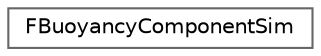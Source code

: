 digraph "Graphical Class Hierarchy"
{
 // INTERACTIVE_SVG=YES
 // LATEX_PDF_SIZE
  bgcolor="transparent";
  edge [fontname=Helvetica,fontsize=10,labelfontname=Helvetica,labelfontsize=10];
  node [fontname=Helvetica,fontsize=10,shape=box,height=0.2,width=0.4];
  rankdir="LR";
  Node0 [id="Node000000",label="FBuoyancyComponentSim",height=0.2,width=0.4,color="grey40", fillcolor="white", style="filled",URL="$d3/d86/classFBuoyancyComponentSim.html",tooltip=" "];
}
